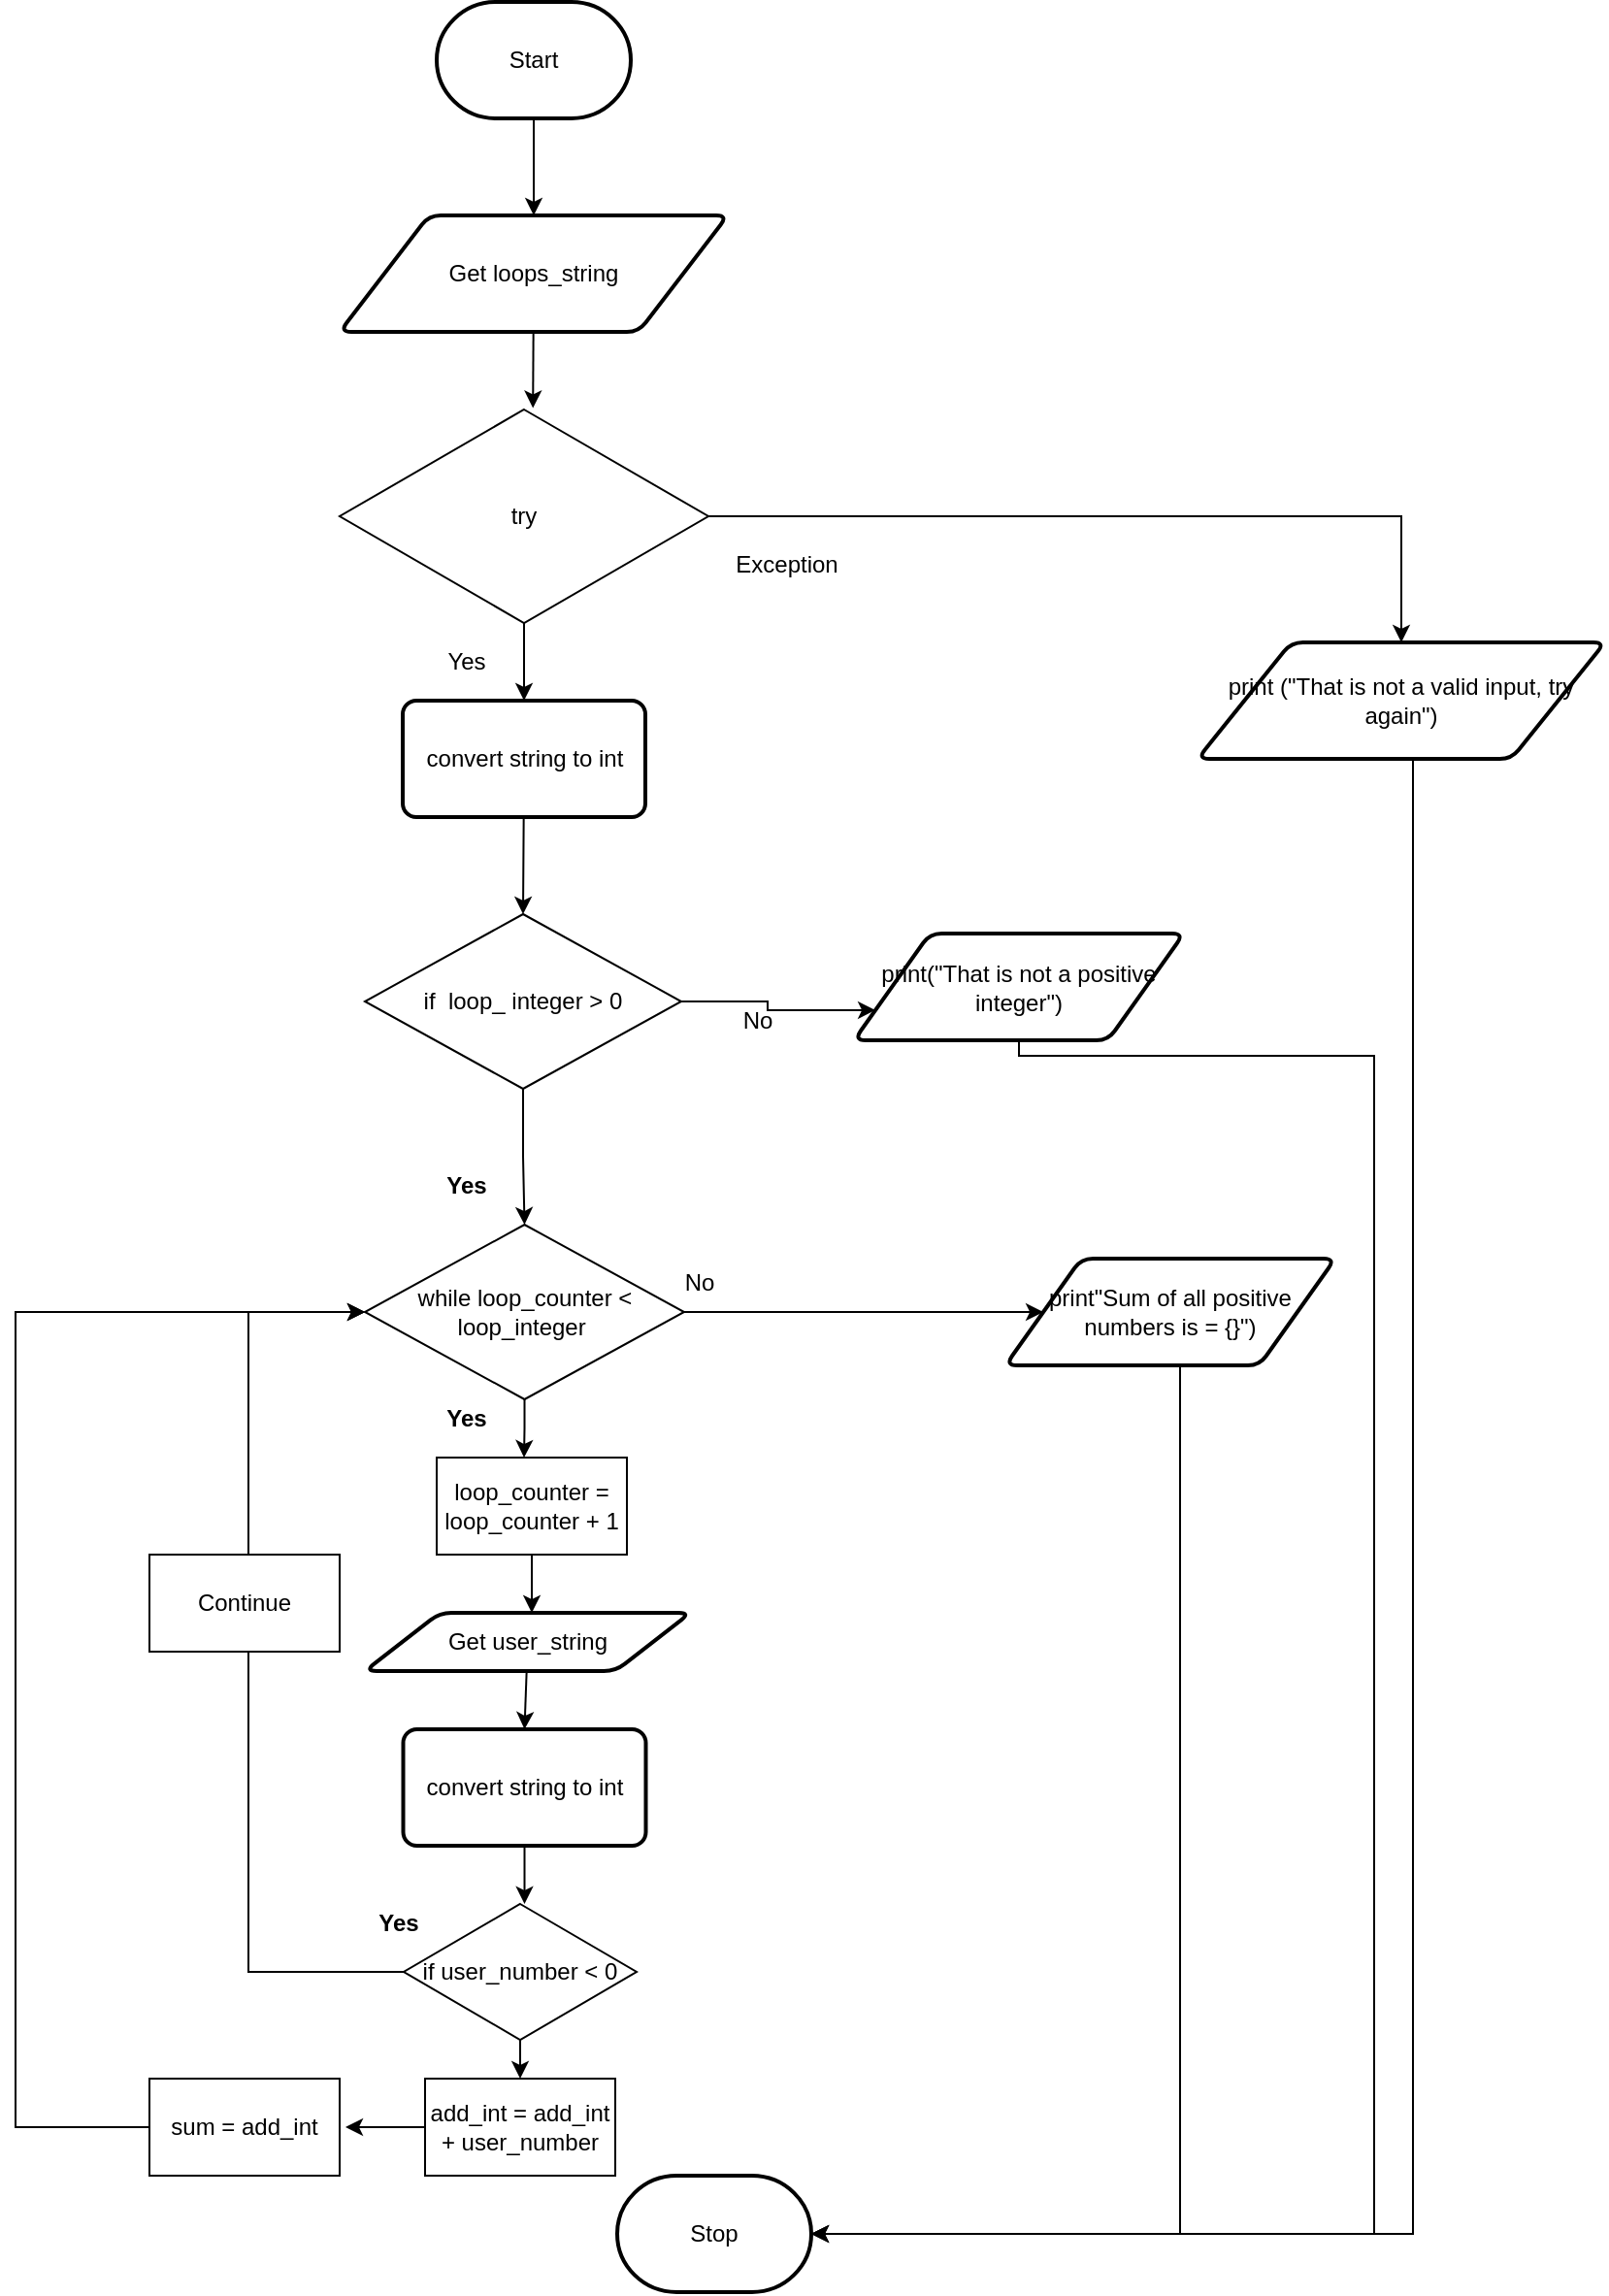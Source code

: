 <mxfile>
    <diagram id="rRbzi94DjYtUf3qIHJvX" name="Page-1">
        <mxGraphModel dx="1922" dy="550" grid="1" gridSize="10" guides="1" tooltips="1" connect="1" arrows="1" fold="1" page="1" pageScale="1" pageWidth="827" pageHeight="1169" math="0" shadow="0">
            <root>
                <mxCell id="0"/>
                <mxCell id="1" parent="0"/>
                <mxCell id="118" style="edgeStyle=orthogonalEdgeStyle;rounded=0;html=1;entryX=0.5;entryY=0;entryDx=0;entryDy=0;fontFamily=Helvetica;fontSize=12;fontColor=#F0F0F0;" parent="1" source="25" target="117" edge="1">
                    <mxGeometry relative="1" as="geometry"/>
                </mxCell>
                <mxCell id="96" style="edgeStyle=none;html=1;entryX=0.5;entryY=0;entryDx=0;entryDy=0;" parent="1" source="2" target="3" edge="1">
                    <mxGeometry relative="1" as="geometry"/>
                </mxCell>
                <mxCell id="2" value="Start" style="strokeWidth=2;html=1;shape=mxgraph.flowchart.terminator;whiteSpace=wrap;" parent="1" vertex="1">
                    <mxGeometry x="217" y="70" width="100" height="60" as="geometry"/>
                </mxCell>
                <mxCell id="6" style="edgeStyle=none;html=1;entryX=0.58;entryY=-0.013;entryDx=0;entryDy=0;entryPerimeter=0;" parent="1" source="3" edge="1">
                    <mxGeometry relative="1" as="geometry">
                        <mxPoint x="266.6" y="279.22" as="targetPoint"/>
                    </mxGeometry>
                </mxCell>
                <mxCell id="3" value="Get loops_string" style="shape=parallelogram;html=1;strokeWidth=2;perimeter=parallelogramPerimeter;whiteSpace=wrap;rounded=1;arcSize=12;size=0.23;" parent="1" vertex="1">
                    <mxGeometry x="167" y="180" width="200" height="60" as="geometry"/>
                </mxCell>
                <mxCell id="8" style="edgeStyle=none;html=1;entryX=0.5;entryY=0;entryDx=0;entryDy=0;" parent="1" edge="1">
                    <mxGeometry relative="1" as="geometry">
                        <mxPoint x="257" y="340" as="sourcePoint"/>
                        <mxPoint x="262" y="380" as="targetPoint"/>
                    </mxGeometry>
                </mxCell>
                <mxCell id="9" value="Stop" style="strokeWidth=2;html=1;shape=mxgraph.flowchart.terminator;whiteSpace=wrap;" parent="1" vertex="1">
                    <mxGeometry x="310" y="1190" width="100" height="60" as="geometry"/>
                </mxCell>
                <mxCell id="21" style="edgeStyle=none;html=1;" parent="1" source="18" edge="1">
                    <mxGeometry relative="1" as="geometry">
                        <mxPoint x="259.5" y="490" as="targetPoint"/>
                    </mxGeometry>
                </mxCell>
                <mxCell id="18" value="convert string to int" style="rounded=1;whiteSpace=wrap;html=1;absoluteArcSize=1;arcSize=14;strokeWidth=2;" parent="1" vertex="1">
                    <mxGeometry x="199.5" y="430" width="125" height="60" as="geometry"/>
                </mxCell>
                <mxCell id="26" style="edgeStyle=none;html=1;entryX=0.5;entryY=0;entryDx=0;entryDy=0;labelPosition=center;verticalLabelPosition=middle;align=center;verticalAlign=middle;" parent="1" source="25" target="18" edge="1">
                    <mxGeometry relative="1" as="geometry"/>
                </mxCell>
                <mxCell id="27" style="edgeStyle=orthogonalEdgeStyle;html=1;strokeColor=none;rounded=0;" parent="1" source="25" edge="1">
                    <mxGeometry relative="1" as="geometry">
                        <mxPoint x="447" y="335" as="targetPoint"/>
                    </mxGeometry>
                </mxCell>
                <mxCell id="55" style="edgeStyle=orthogonalEdgeStyle;html=1;entryX=0.5;entryY=0;entryDx=0;entryDy=0;rounded=0;" parent="1" source="25" target="52" edge="1">
                    <mxGeometry relative="1" as="geometry"/>
                </mxCell>
                <mxCell id="25" value="try" style="rhombus;whiteSpace=wrap;html=1;" parent="1" vertex="1">
                    <mxGeometry x="167" y="280" width="190" height="110" as="geometry"/>
                </mxCell>
                <mxCell id="33" value="Yes" style="text;html=1;resizable=0;autosize=1;align=center;verticalAlign=middle;points=[];fillColor=none;strokeColor=none;rounded=0;" parent="1" vertex="1">
                    <mxGeometry x="212" y="400" width="40" height="20" as="geometry"/>
                </mxCell>
                <mxCell id="34" value="Exception" style="text;html=1;resizable=0;autosize=1;align=center;verticalAlign=middle;points=[];fillColor=none;strokeColor=none;rounded=0;" parent="1" vertex="1">
                    <mxGeometry x="362" y="350" width="70" height="20" as="geometry"/>
                </mxCell>
                <mxCell id="113" style="edgeStyle=orthogonalEdgeStyle;rounded=0;html=1;entryX=0.5;entryY=0;entryDx=0;entryDy=0;fontFamily=Helvetica;fontSize=12;fontColor=#F0F0F0;" parent="1" source="37" edge="1">
                    <mxGeometry relative="1" as="geometry">
                        <mxPoint x="262" y="820" as="targetPoint"/>
                    </mxGeometry>
                </mxCell>
                <mxCell id="119" style="edgeStyle=orthogonalEdgeStyle;rounded=0;html=1;fontFamily=Helvetica;fontSize=12;fontColor=#F0F0F0;" parent="1" source="37" target="53" edge="1">
                    <mxGeometry relative="1" as="geometry"/>
                </mxCell>
                <mxCell id="37" value="while loop_counter &amp;lt; loop_integer&amp;nbsp;" style="rhombus;whiteSpace=wrap;html=1;direction=west;" parent="1" vertex="1">
                    <mxGeometry x="180" y="700" width="164.5" height="90" as="geometry"/>
                </mxCell>
                <mxCell id="45" value="No" style="text;html=1;resizable=0;autosize=1;align=center;verticalAlign=middle;points=[];fillColor=none;strokeColor=none;rounded=0;" parent="1" vertex="1">
                    <mxGeometry x="337" y="720" width="30" height="20" as="geometry"/>
                </mxCell>
                <mxCell id="139" style="edgeStyle=orthogonalEdgeStyle;rounded=0;html=1;entryX=1;entryY=0.5;entryDx=0;entryDy=0;entryPerimeter=0;" parent="1" source="52" target="9" edge="1">
                    <mxGeometry relative="1" as="geometry">
                        <Array as="points">
                            <mxPoint x="720" y="1220"/>
                        </Array>
                    </mxGeometry>
                </mxCell>
                <mxCell id="52" value="print (&quot;That is not a valid input, try again&quot;)" style="shape=parallelogram;html=1;strokeWidth=2;perimeter=parallelogramPerimeter;whiteSpace=wrap;rounded=1;arcSize=12;size=0.23;" parent="1" vertex="1">
                    <mxGeometry x="609" y="400" width="210" height="60" as="geometry"/>
                </mxCell>
                <mxCell id="138" style="edgeStyle=orthogonalEdgeStyle;html=1;rounded=0;entryX=1;entryY=0.5;entryDx=0;entryDy=0;entryPerimeter=0;" parent="1" source="53" target="9" edge="1">
                    <mxGeometry relative="1" as="geometry">
                        <mxPoint x="580" y="1050" as="targetPoint"/>
                        <Array as="points">
                            <mxPoint x="600" y="1220"/>
                        </Array>
                    </mxGeometry>
                </mxCell>
                <mxCell id="53" value="print&quot;Sum of all positive numbers is = {}&quot;)" style="shape=parallelogram;html=1;strokeWidth=2;perimeter=parallelogramPerimeter;whiteSpace=wrap;rounded=1;arcSize=12;size=0.23;" parent="1" vertex="1">
                    <mxGeometry x="510" y="717.5" width="170" height="55" as="geometry"/>
                </mxCell>
                <mxCell id="72" value="Yes" style="text;html=1;resizable=0;autosize=1;align=center;verticalAlign=middle;points=[];fillColor=none;strokeColor=none;rounded=0;fontStyle=1" parent="1" vertex="1">
                    <mxGeometry x="212" y="790" width="40" height="20" as="geometry"/>
                </mxCell>
                <mxCell id="131" style="edgeStyle=none;html=1;" parent="1" source="100" edge="1">
                    <mxGeometry relative="1" as="geometry">
                        <mxPoint x="266" y="900" as="targetPoint"/>
                    </mxGeometry>
                </mxCell>
                <mxCell id="100" value="loop_counter = loop_counter + 1" style="rounded=0;whiteSpace=wrap;html=1;" parent="1" vertex="1">
                    <mxGeometry x="217" y="820" width="98" height="50" as="geometry"/>
                </mxCell>
                <mxCell id="120" style="edgeStyle=orthogonalEdgeStyle;rounded=0;html=1;fontFamily=Helvetica;fontSize=12;fontColor=#F0F0F0;" parent="1" source="117" target="37" edge="1">
                    <mxGeometry relative="1" as="geometry"/>
                </mxCell>
                <mxCell id="123" style="edgeStyle=orthogonalEdgeStyle;rounded=0;html=1;entryX=0;entryY=0.75;entryDx=0;entryDy=0;fontFamily=Helvetica;fontSize=12;fontColor=#F0F0F0;" parent="1" source="117" target="122" edge="1">
                    <mxGeometry relative="1" as="geometry"/>
                </mxCell>
                <mxCell id="117" value="if&amp;nbsp; loop_ integer &amp;gt; 0" style="rhombus;whiteSpace=wrap;html=1;" parent="1" vertex="1">
                    <mxGeometry x="180" y="540" width="163" height="90" as="geometry"/>
                </mxCell>
                <mxCell id="126" style="edgeStyle=orthogonalEdgeStyle;rounded=0;html=1;entryX=1;entryY=0.5;entryDx=0;entryDy=0;entryPerimeter=0;fontFamily=Helvetica;fontSize=12;fontColor=#F0F0F0;" parent="1" source="122" target="9" edge="1">
                    <mxGeometry relative="1" as="geometry">
                        <Array as="points">
                            <mxPoint x="517" y="613"/>
                            <mxPoint x="700" y="613"/>
                            <mxPoint x="700" y="1220"/>
                        </Array>
                    </mxGeometry>
                </mxCell>
                <mxCell id="122" value="&lt;font style=&quot;font-size: 12px&quot;&gt;print(&quot;That is not a positive integer&quot;)&lt;/font&gt;" style="shape=parallelogram;html=1;strokeWidth=2;perimeter=parallelogramPerimeter;whiteSpace=wrap;rounded=1;arcSize=12;size=0.23;" parent="1" vertex="1">
                    <mxGeometry x="432" y="550" width="170" height="55" as="geometry"/>
                </mxCell>
                <mxCell id="124" value="No" style="text;html=1;resizable=0;autosize=1;align=center;verticalAlign=middle;points=[];fillColor=none;strokeColor=none;rounded=0;" parent="1" vertex="1">
                    <mxGeometry x="367" y="585" width="30" height="20" as="geometry"/>
                </mxCell>
                <mxCell id="125" value="Yes" style="text;html=1;resizable=0;autosize=1;align=center;verticalAlign=middle;points=[];fillColor=none;strokeColor=none;rounded=0;fontStyle=1" parent="1" vertex="1">
                    <mxGeometry x="212" y="670" width="40" height="20" as="geometry"/>
                </mxCell>
                <mxCell id="135" style="edgeStyle=none;html=1;entryX=0.5;entryY=0;entryDx=0;entryDy=0;" parent="1" source="133" target="134" edge="1">
                    <mxGeometry relative="1" as="geometry"/>
                </mxCell>
                <mxCell id="133" value="Get user_string" style="shape=parallelogram;html=1;strokeWidth=2;perimeter=parallelogramPerimeter;whiteSpace=wrap;rounded=1;arcSize=12;size=0.23;" parent="1" vertex="1">
                    <mxGeometry x="180" y="900" width="167.75" height="30" as="geometry"/>
                </mxCell>
                <mxCell id="136" style="edgeStyle=none;html=1;" parent="1" source="134" edge="1">
                    <mxGeometry relative="1" as="geometry">
                        <mxPoint x="262.25" y="1050" as="targetPoint"/>
                    </mxGeometry>
                </mxCell>
                <mxCell id="134" value="convert string to int" style="rounded=1;whiteSpace=wrap;html=1;absoluteArcSize=1;arcSize=14;strokeWidth=2;" parent="1" vertex="1">
                    <mxGeometry x="199.75" y="960" width="125" height="60" as="geometry"/>
                </mxCell>
                <mxCell id="140" style="edgeStyle=orthogonalEdgeStyle;rounded=0;html=1;entryX=1;entryY=0.5;entryDx=0;entryDy=0;" parent="1" source="137" target="37" edge="1">
                    <mxGeometry relative="1" as="geometry">
                        <mxPoint x="100" y="880" as="targetPoint"/>
                        <Array as="points">
                            <mxPoint x="120" y="1085"/>
                            <mxPoint x="120" y="745"/>
                        </Array>
                    </mxGeometry>
                </mxCell>
                <mxCell id="143" style="edgeStyle=orthogonalEdgeStyle;rounded=0;html=1;" parent="1" source="137" edge="1">
                    <mxGeometry relative="1" as="geometry">
                        <mxPoint x="260" y="1140" as="targetPoint"/>
                    </mxGeometry>
                </mxCell>
                <mxCell id="137" value="if user_number &amp;lt; 0" style="rhombus;whiteSpace=wrap;html=1;" parent="1" vertex="1">
                    <mxGeometry x="200" y="1050" width="120" height="70" as="geometry"/>
                </mxCell>
                <mxCell id="141" value="Continue" style="rounded=0;whiteSpace=wrap;html=1;" parent="1" vertex="1">
                    <mxGeometry x="69" y="870" width="98" height="50" as="geometry"/>
                </mxCell>
                <mxCell id="142" value="Yes" style="text;html=1;resizable=0;autosize=1;align=center;verticalAlign=middle;points=[];fillColor=none;strokeColor=none;rounded=0;fontStyle=1" parent="1" vertex="1">
                    <mxGeometry x="177" y="1050" width="40" height="20" as="geometry"/>
                </mxCell>
                <mxCell id="145" style="edgeStyle=none;html=1;" edge="1" parent="1" source="144">
                    <mxGeometry relative="1" as="geometry">
                        <mxPoint x="170" y="1165" as="targetPoint"/>
                    </mxGeometry>
                </mxCell>
                <mxCell id="144" value="add_int = add_int + user_number" style="rounded=0;whiteSpace=wrap;html=1;" vertex="1" parent="1">
                    <mxGeometry x="211" y="1140" width="98" height="50" as="geometry"/>
                </mxCell>
                <mxCell id="151" style="edgeStyle=orthogonalEdgeStyle;rounded=0;html=1;entryX=1;entryY=0.5;entryDx=0;entryDy=0;" edge="1" parent="1" source="146" target="37">
                    <mxGeometry relative="1" as="geometry">
                        <Array as="points">
                            <mxPoint y="1165"/>
                            <mxPoint y="745"/>
                        </Array>
                    </mxGeometry>
                </mxCell>
                <mxCell id="146" value="sum = add_int" style="rounded=0;whiteSpace=wrap;html=1;" vertex="1" parent="1">
                    <mxGeometry x="69" y="1140" width="98" height="50" as="geometry"/>
                </mxCell>
                <mxCell id="149" style="edgeStyle=orthogonalEdgeStyle;rounded=0;html=1;entryX=1;entryY=0.5;entryDx=0;entryDy=0;" edge="1" parent="1" target="37">
                    <mxGeometry relative="1" as="geometry">
                        <mxPoint y="870" as="sourcePoint"/>
                        <Array as="points">
                            <mxPoint y="745"/>
                        </Array>
                    </mxGeometry>
                </mxCell>
            </root>
        </mxGraphModel>
    </diagram>
</mxfile>